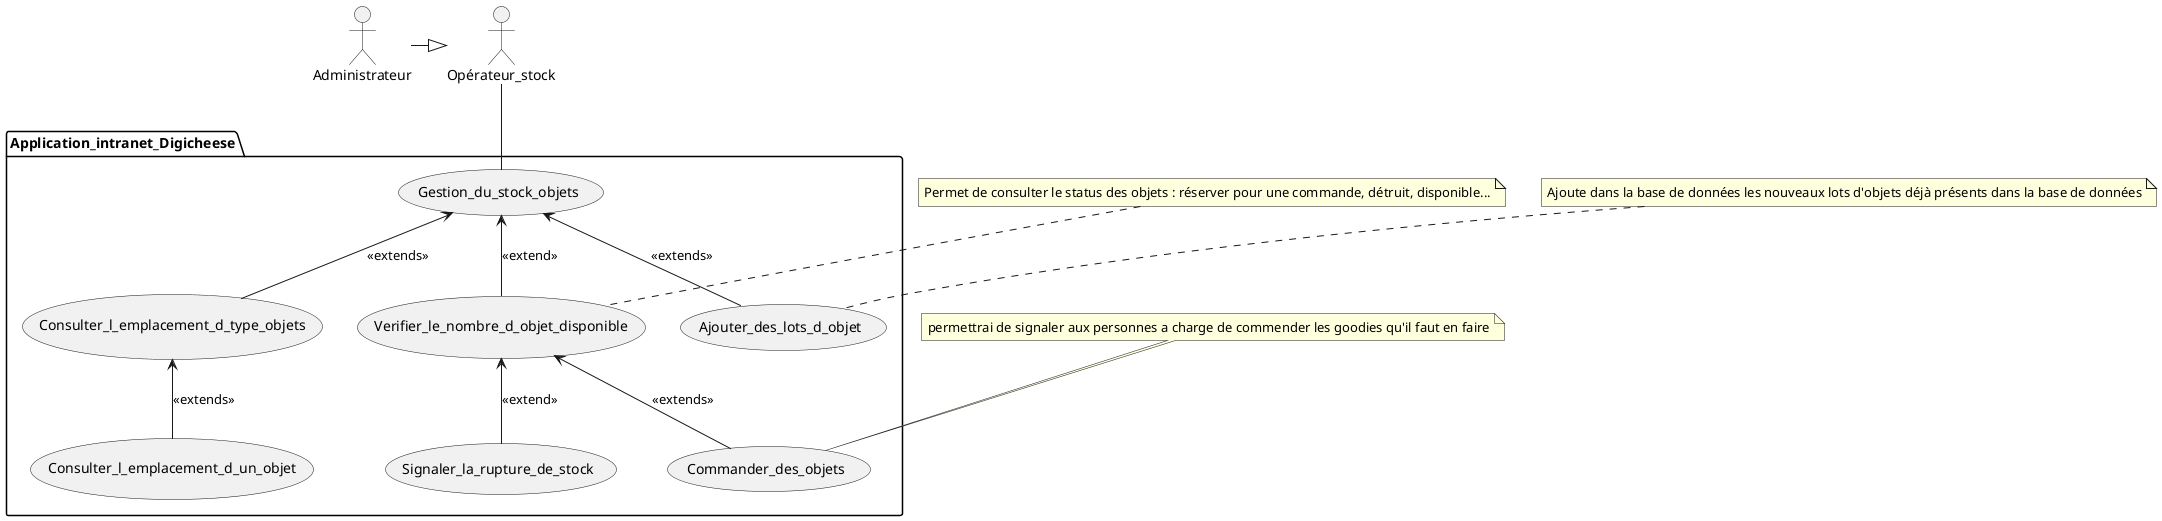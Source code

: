 @startuml Cas d'utilisation gestion des stocks objets

actor Opérateur_stock
actor Administrateur

package Application_intranet_Digicheese {
    
    'usecase Ajouter_un_nouvel_objet
    'usecase Modifier_les_données_d_un_objet

    usecase Gestion_du_stock_objets
    
    usecase Verifier_le_nombre_d_objet_disponible
    usecase Signaler_la_rupture_de_stock
    usecase Commander_des_objets

    usecase Consulter_l_emplacement_d_type_objets
    usecase Consulter_l_emplacement_d_un_objet

    usecase Ajouter_des_lots_d_objet

}

Administrateur -|> Opérateur_stock

'Administrateur -- Ajouter_un_nouvel_objet
'Administrateur -- Modifier_les_données_d_un_objet

Opérateur_stock -- Gestion_du_stock_objets
Gestion_du_stock_objets <-- Verifier_le_nombre_d_objet_disponible : <<extend>>
Verifier_le_nombre_d_objet_disponible <-- Signaler_la_rupture_de_stock : <<extend>>
Verifier_le_nombre_d_objet_disponible <-- Commander_des_objets : <<extends>>

Gestion_du_stock_objets <-- Consulter_l_emplacement_d_type_objets : <<extends>>
Consulter_l_emplacement_d_type_objets <-- Consulter_l_emplacement_d_un_objet : <<extends>>

Gestion_du_stock_objets <-- Ajouter_des_lots_d_objet : <<extends>>

note "Permet de consulter le status des objets : réserver pour une commande, détruit, disponible..." as N1
N1 .. Verifier_le_nombre_d_objet_disponible

note "permettrai de signaler aux personnes a charge de commender les goodies qu'il faut en faire" as N2
N2 .. Commander_des_objets

note "Ajoute dans la base de données les nouveaux lots d'objets déjà présents dans la base de données" as N3
N3 .. Ajouter_des_lots_d_objet
@enduml
